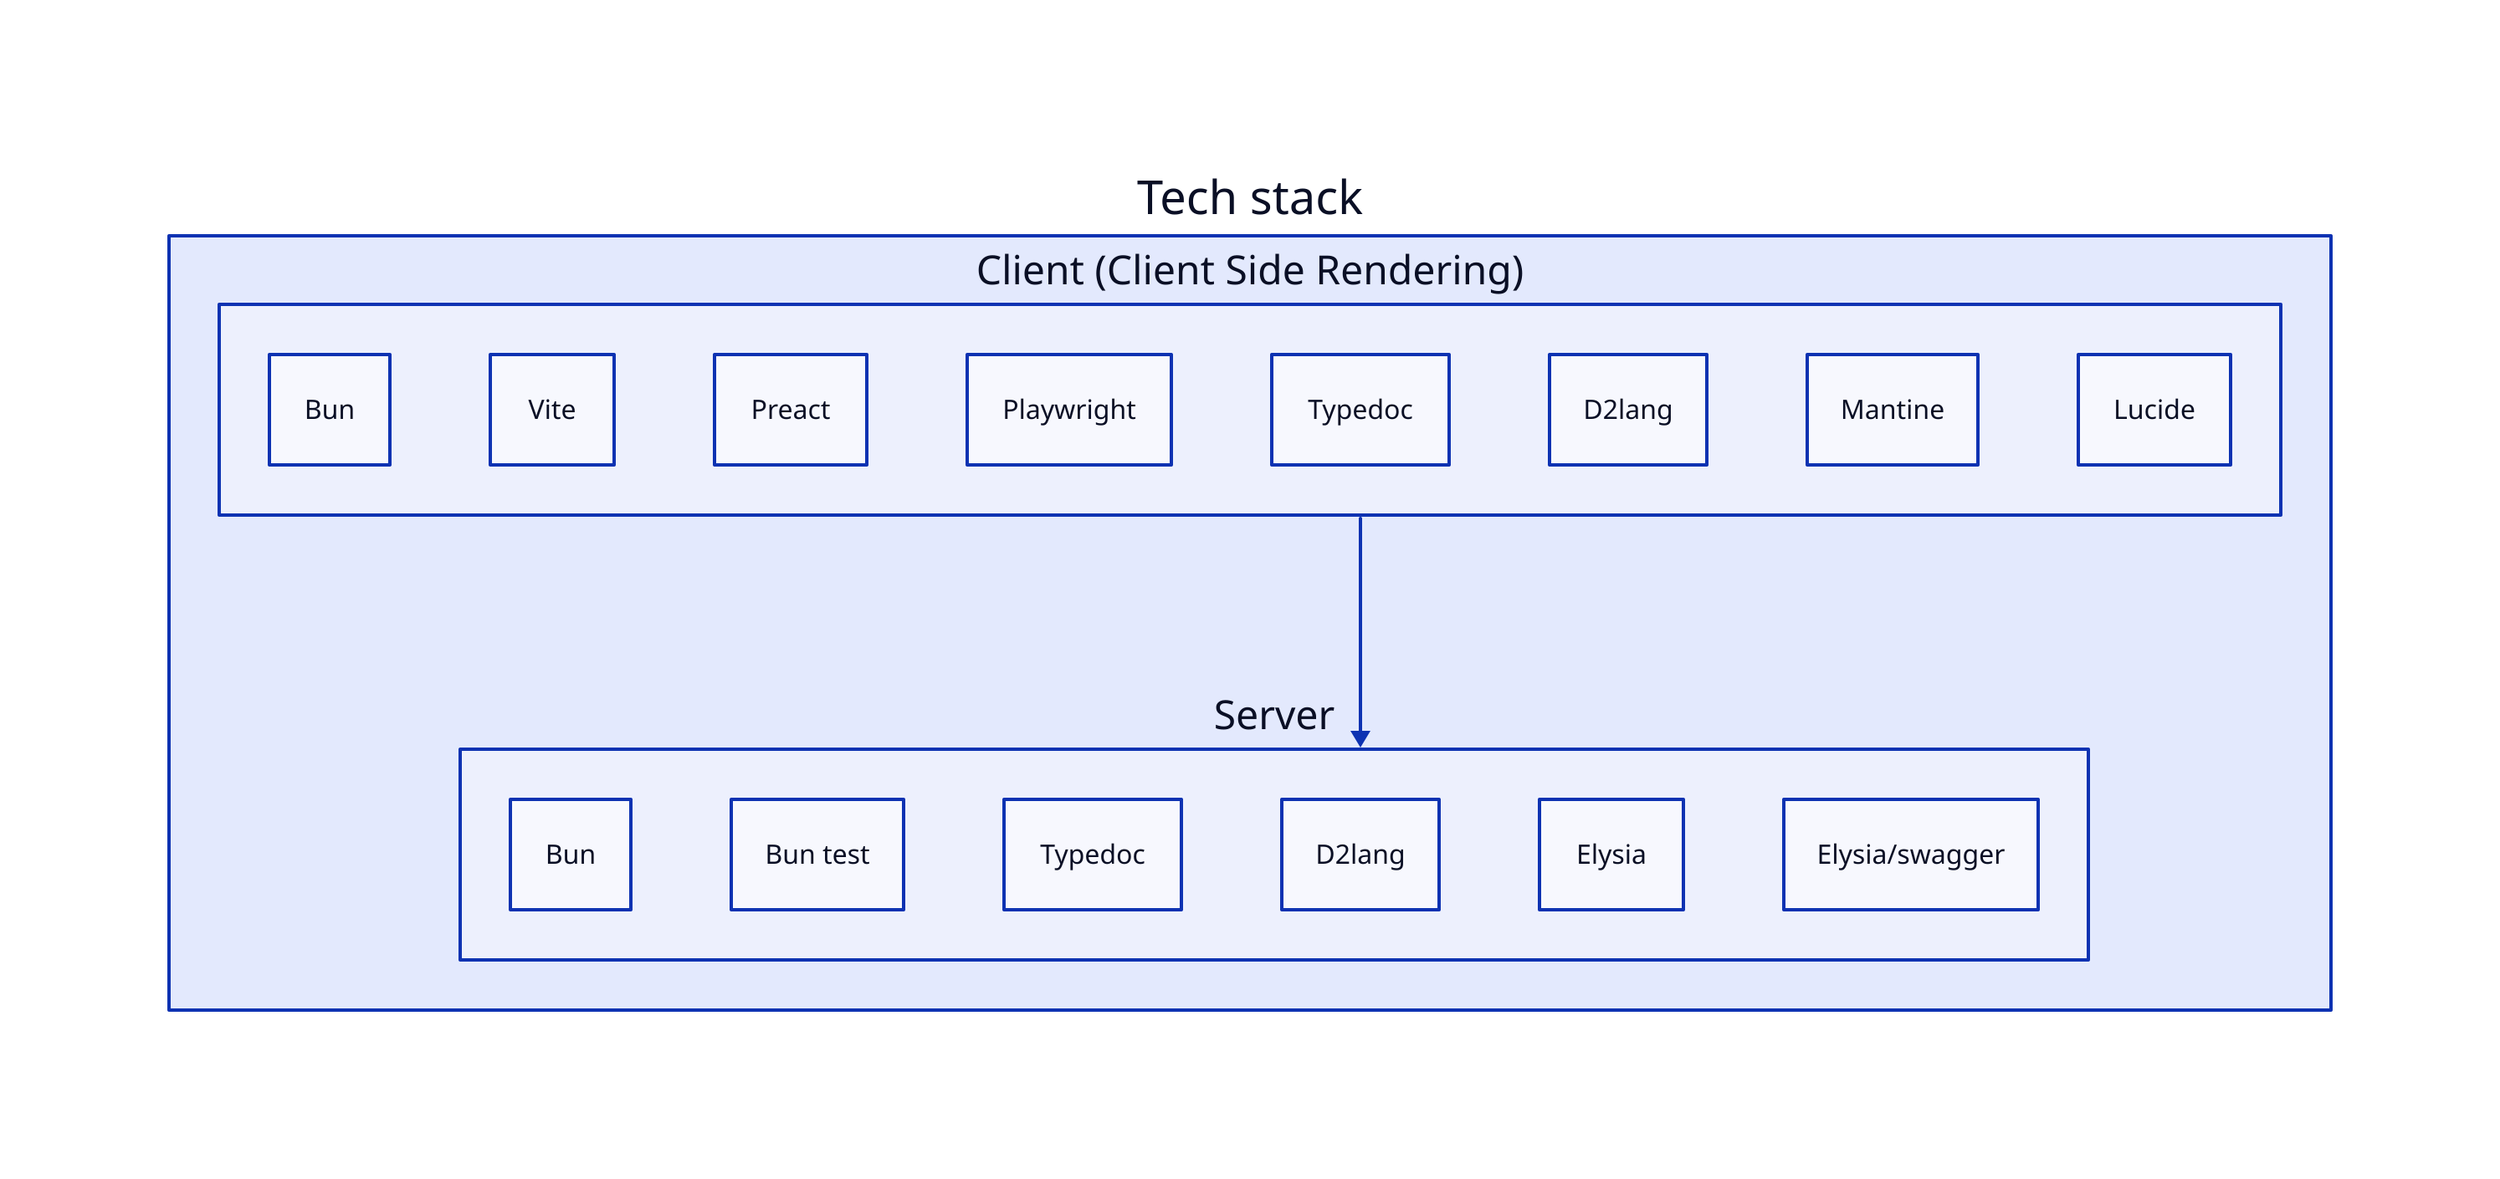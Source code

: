 Tech stack: {
  Client: "Client (Client Side Rendering)"
  Client: {
    Bun
    Vite
    Preact
    Playwright
    Typedoc
    D2lang
    Mantine
    Lucide
  }
  Client -> Server
  Server: {
    Bun
    Bun test
    Typedoc
    D2lang
    Elysia
    Elysia/swagger
  }
}
